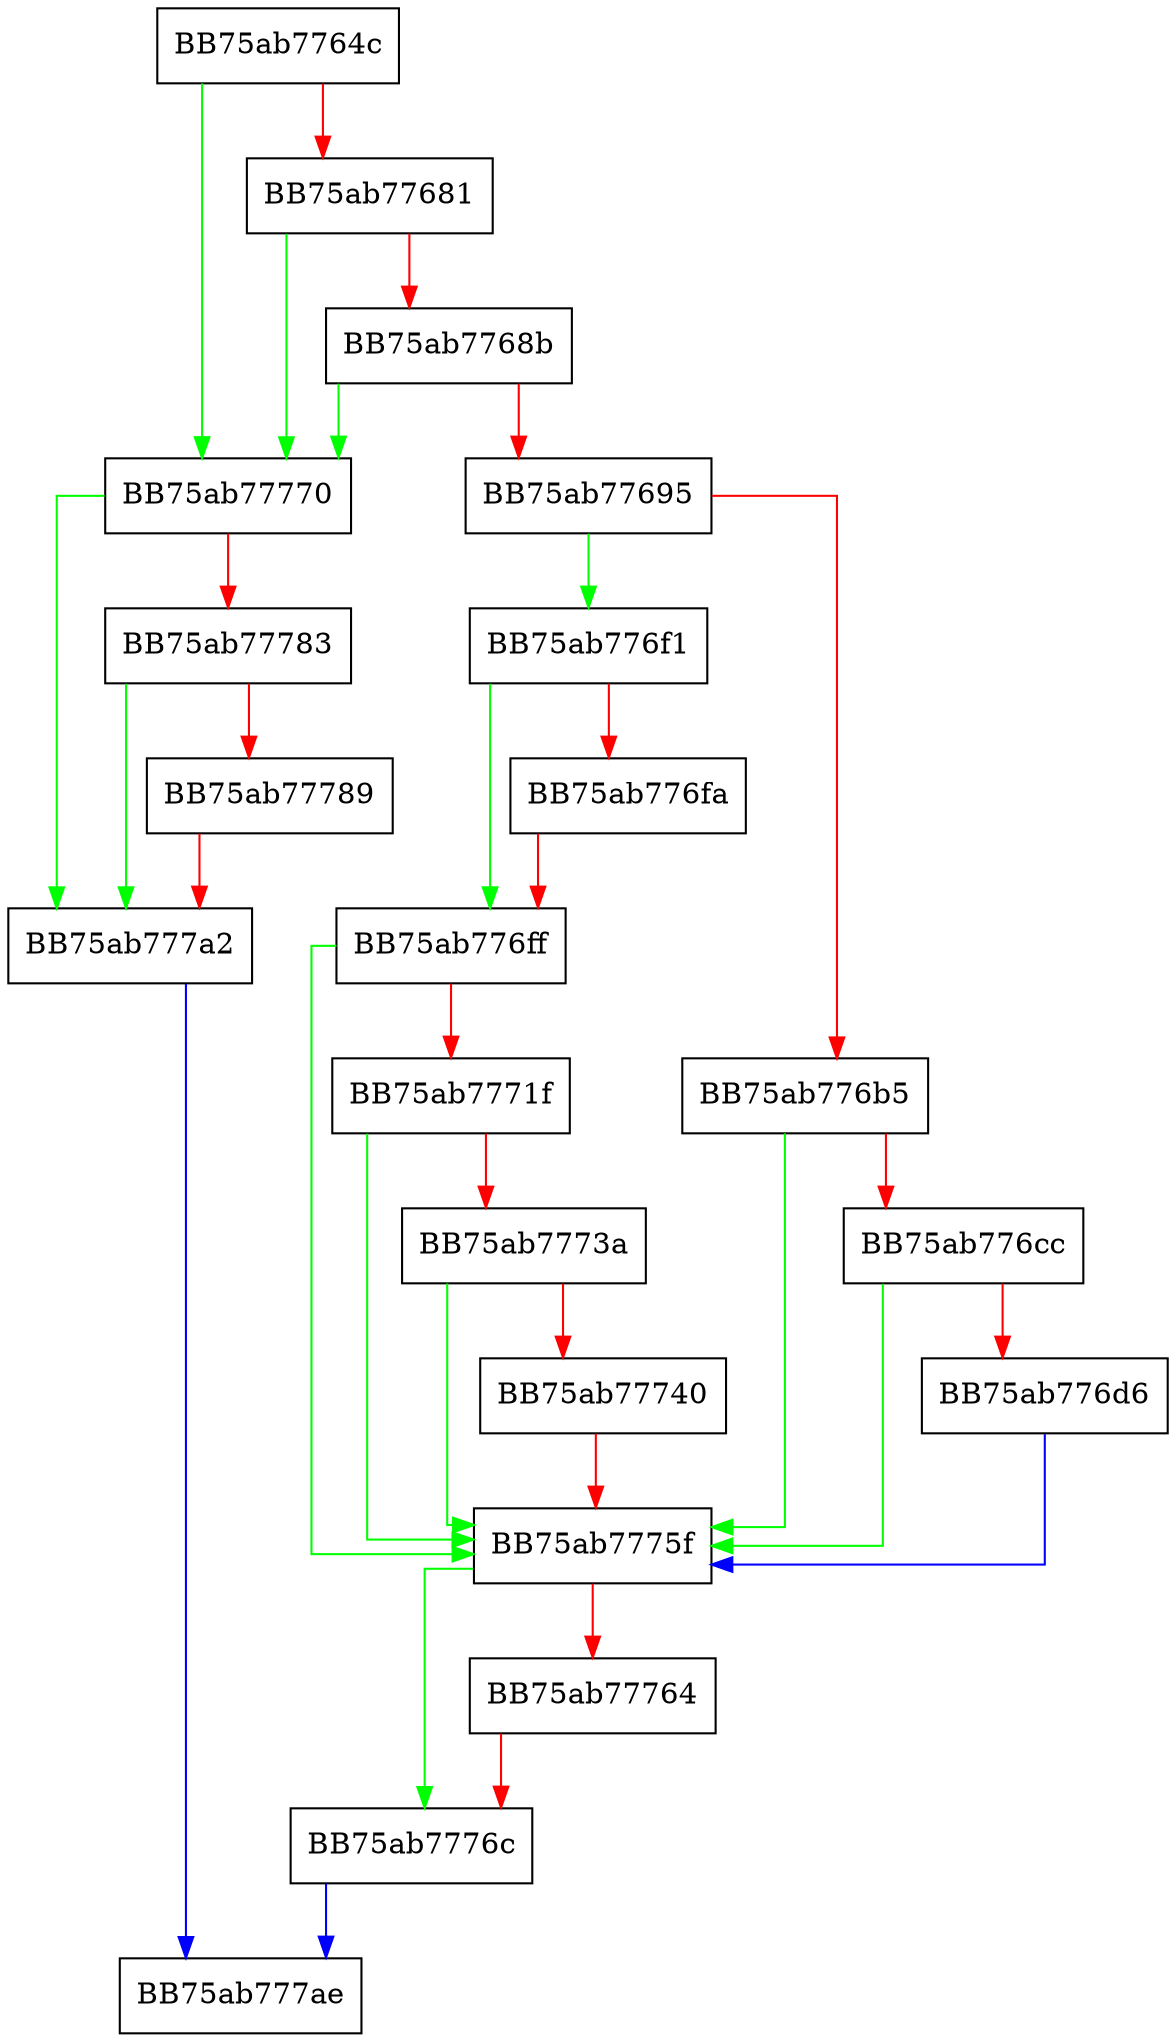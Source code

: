 digraph pfnWriteFile {
  node [shape="box"];
  graph [splines=ortho];
  BB75ab7764c -> BB75ab77770 [color="green"];
  BB75ab7764c -> BB75ab77681 [color="red"];
  BB75ab77681 -> BB75ab77770 [color="green"];
  BB75ab77681 -> BB75ab7768b [color="red"];
  BB75ab7768b -> BB75ab77770 [color="green"];
  BB75ab7768b -> BB75ab77695 [color="red"];
  BB75ab77695 -> BB75ab776f1 [color="green"];
  BB75ab77695 -> BB75ab776b5 [color="red"];
  BB75ab776b5 -> BB75ab7775f [color="green"];
  BB75ab776b5 -> BB75ab776cc [color="red"];
  BB75ab776cc -> BB75ab7775f [color="green"];
  BB75ab776cc -> BB75ab776d6 [color="red"];
  BB75ab776d6 -> BB75ab7775f [color="blue"];
  BB75ab776f1 -> BB75ab776ff [color="green"];
  BB75ab776f1 -> BB75ab776fa [color="red"];
  BB75ab776fa -> BB75ab776ff [color="red"];
  BB75ab776ff -> BB75ab7775f [color="green"];
  BB75ab776ff -> BB75ab7771f [color="red"];
  BB75ab7771f -> BB75ab7775f [color="green"];
  BB75ab7771f -> BB75ab7773a [color="red"];
  BB75ab7773a -> BB75ab7775f [color="green"];
  BB75ab7773a -> BB75ab77740 [color="red"];
  BB75ab77740 -> BB75ab7775f [color="red"];
  BB75ab7775f -> BB75ab7776c [color="green"];
  BB75ab7775f -> BB75ab77764 [color="red"];
  BB75ab77764 -> BB75ab7776c [color="red"];
  BB75ab7776c -> BB75ab777ae [color="blue"];
  BB75ab77770 -> BB75ab777a2 [color="green"];
  BB75ab77770 -> BB75ab77783 [color="red"];
  BB75ab77783 -> BB75ab777a2 [color="green"];
  BB75ab77783 -> BB75ab77789 [color="red"];
  BB75ab77789 -> BB75ab777a2 [color="red"];
  BB75ab777a2 -> BB75ab777ae [color="blue"];
}